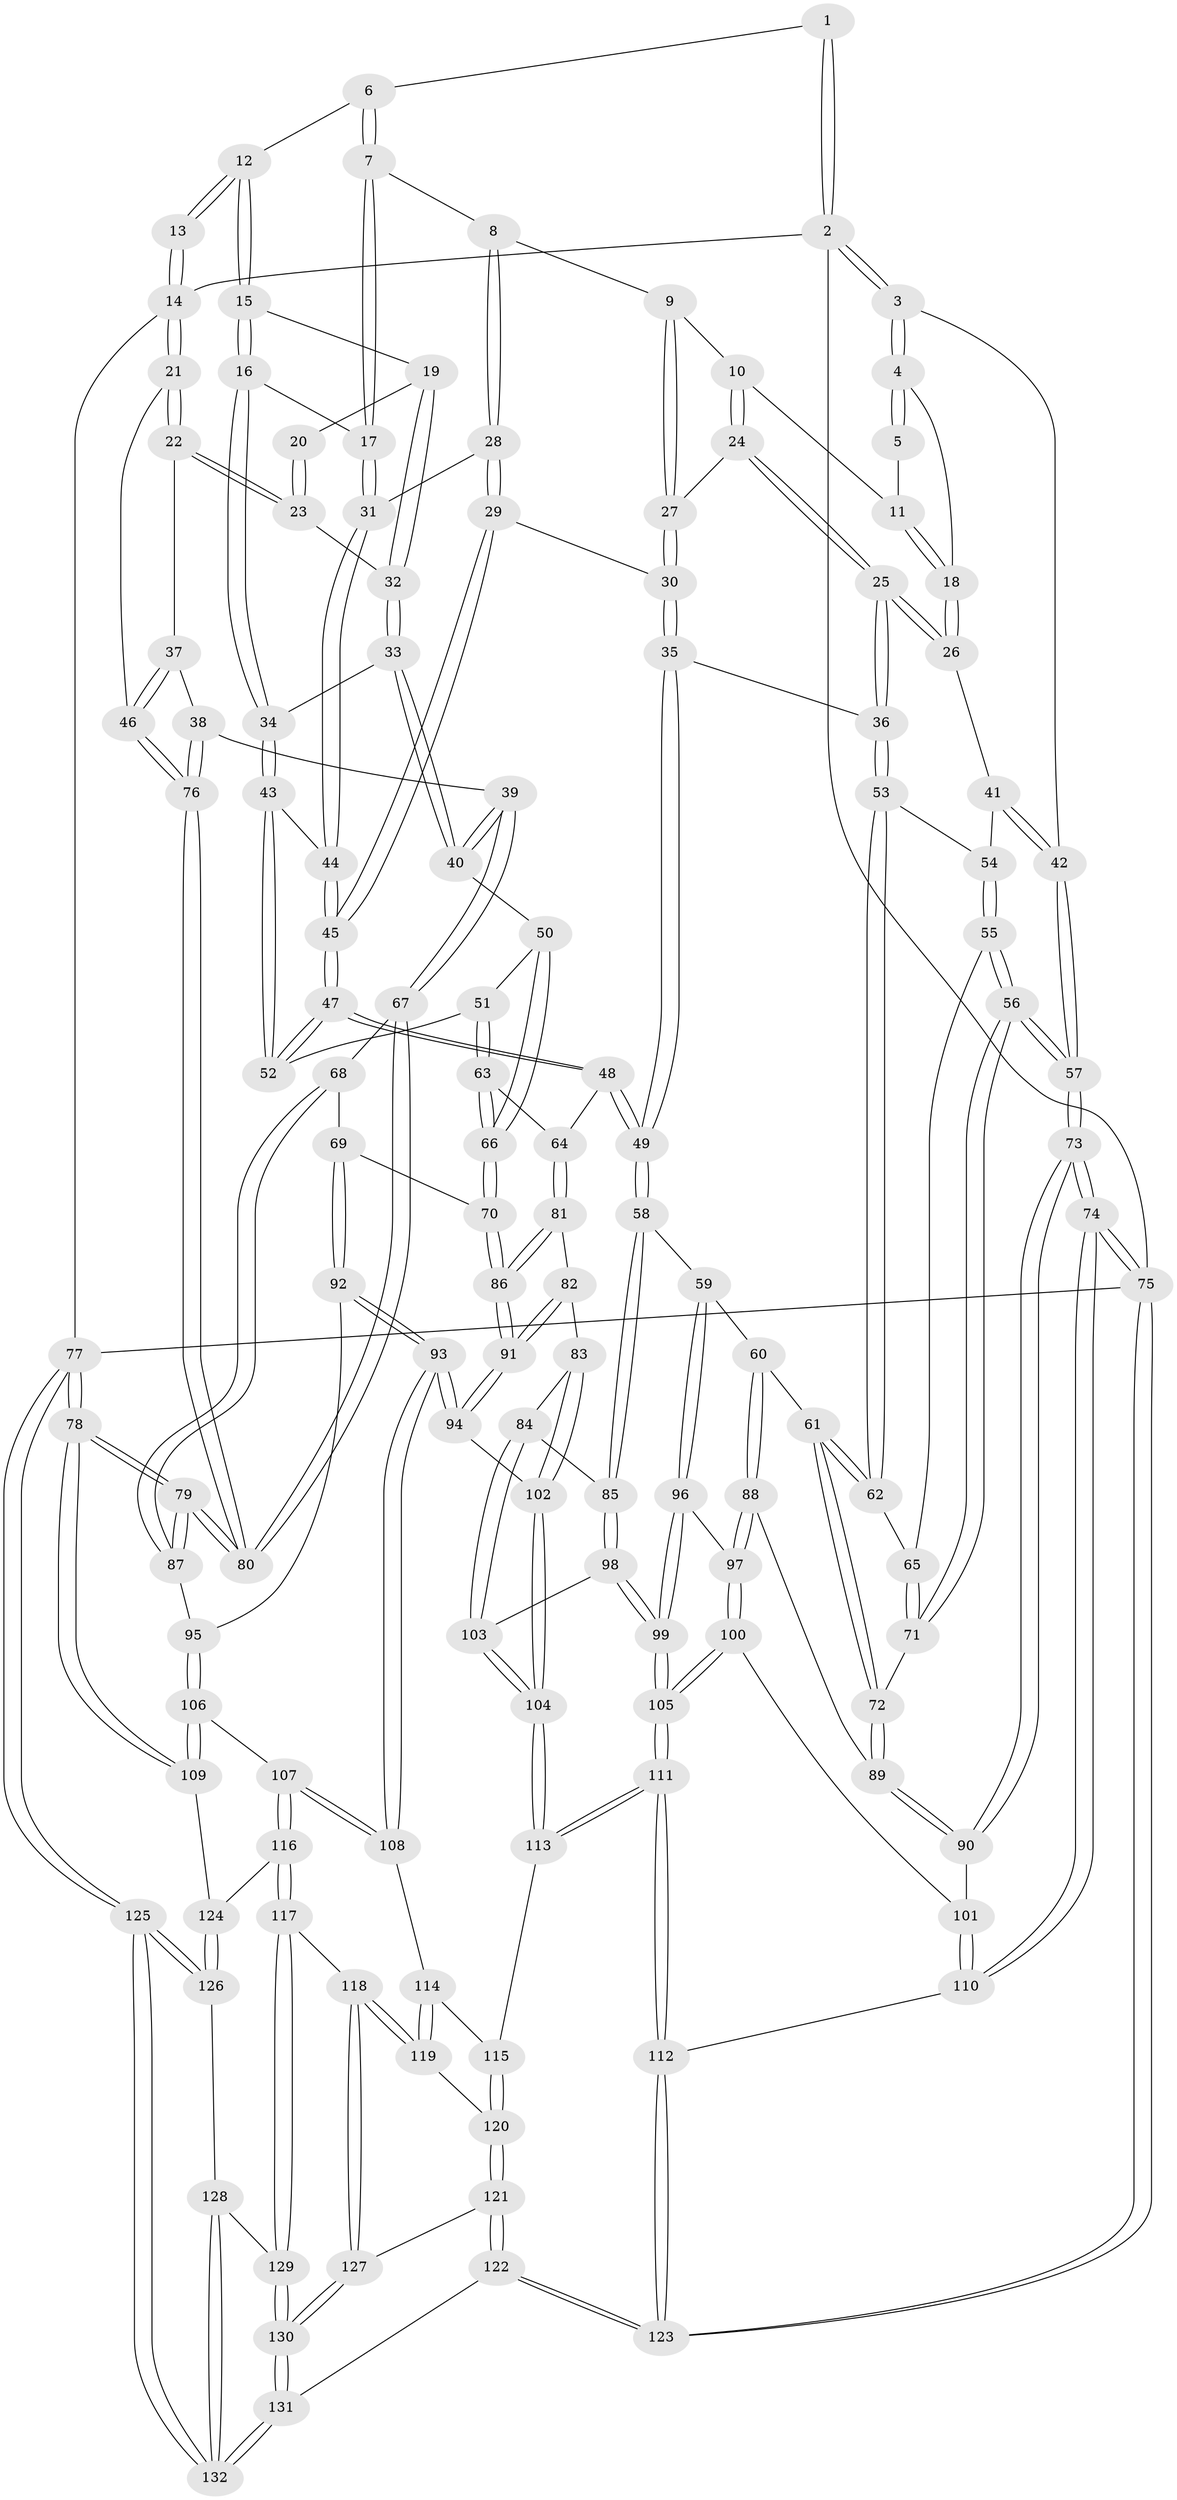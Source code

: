 // Generated by graph-tools (version 1.1) at 2025/27/03/09/25 03:27:13]
// undirected, 132 vertices, 327 edges
graph export_dot {
graph [start="1"]
  node [color=gray90,style=filled];
  1 [pos="+0.3007465573936099+0"];
  2 [pos="+0+0"];
  3 [pos="+0+0"];
  4 [pos="+0.19050181462963997+0.09125786669381285"];
  5 [pos="+0.28742195328619524+0"];
  6 [pos="+0.5300449402676127+0"];
  7 [pos="+0.5117084319200199+0"];
  8 [pos="+0.4565137132216097+0.10678428372647399"];
  9 [pos="+0.4247676005415144+0.1169250835843824"];
  10 [pos="+0.3531436709337684+0.12242151263462203"];
  11 [pos="+0.29865737962705063+0.035053398776154335"];
  12 [pos="+0.6593402281089661+0"];
  13 [pos="+1+0"];
  14 [pos="+1+0"];
  15 [pos="+0.722089798288701+0.13483828758370728"];
  16 [pos="+0.6634293294788784+0.17737148101678638"];
  17 [pos="+0.6284767960734646+0.18965385380845604"];
  18 [pos="+0.22023182787502252+0.1669403468948906"];
  19 [pos="+0.7259316725414574+0.13608860508588977"];
  20 [pos="+0.8720066017976126+0.03383753492073698"];
  21 [pos="+1+0"];
  22 [pos="+0.8587413653683268+0.18530253995188045"];
  23 [pos="+0.8418095740958177+0.17438101567213024"];
  24 [pos="+0.3196620795070724+0.17001669971695324"];
  25 [pos="+0.23905599677702438+0.2222506259814267"];
  26 [pos="+0.2194094543210972+0.20292563953786796"];
  27 [pos="+0.38802676085636856+0.20792505169882491"];
  28 [pos="+0.48623961508187147+0.1981527722328924"];
  29 [pos="+0.4719380330949441+0.22894345140737185"];
  30 [pos="+0.4081362315208661+0.24708916536765793"];
  31 [pos="+0.6204655866094028+0.20036181027245856"];
  32 [pos="+0.7837775852240487+0.1725432332012258"];
  33 [pos="+0.7675890524803235+0.2744062982856383"];
  34 [pos="+0.7331212056119667+0.27636768619993546"];
  35 [pos="+0.3421795034467535+0.3217135973505181"];
  36 [pos="+0.24475985245352672+0.24464276201700294"];
  37 [pos="+0.881401380869634+0.23082708674063068"];
  38 [pos="+0.9043247412863774+0.358111147571493"];
  39 [pos="+0.9005337062773535+0.3609197656197688"];
  40 [pos="+0.8491922775749375+0.3555899750663414"];
  41 [pos="+0.013293568169983163+0.17851902869926042"];
  42 [pos="+0+0"];
  43 [pos="+0.6890403725034416+0.3128041435979692"];
  44 [pos="+0.6165366712862267+0.24399680559630682"];
  45 [pos="+0.5329406923432897+0.36423431506374604"];
  46 [pos="+1+0"];
  47 [pos="+0.5282548077404846+0.39947496381537473"];
  48 [pos="+0.5250815535961737+0.40824777247665384"];
  49 [pos="+0.38473548539656155+0.4420787357059447"];
  50 [pos="+0.7693113790096282+0.3857900406271199"];
  51 [pos="+0.7236676374913286+0.37865614894605504"];
  52 [pos="+0.6889049782784795+0.32838335462851836"];
  53 [pos="+0.15546587143580382+0.36351605685909194"];
  54 [pos="+0.09080496686262432+0.3306875304180293"];
  55 [pos="+0.004572046197332986+0.3961895394895881"];
  56 [pos="+0+0.43303987946536454"];
  57 [pos="+0+0.4330372835046109"];
  58 [pos="+0.3507381312491961+0.4890551407872153"];
  59 [pos="+0.35036553287252215+0.48922226535859514"];
  60 [pos="+0.27251353659146565+0.4930858341287306"];
  61 [pos="+0.23688680222924713+0.4833399590193629"];
  62 [pos="+0.15703599078275837+0.3715646343312329"];
  63 [pos="+0.6699158599584087+0.42406099295472055"];
  64 [pos="+0.5597291877190292+0.43922390483766144"];
  65 [pos="+0.08195605435923596+0.4353293984166081"];
  66 [pos="+0.741500799856431+0.5087985361537025"];
  67 [pos="+0.8866707389987855+0.4775224493071647"];
  68 [pos="+0.8530772045346371+0.5243725328368186"];
  69 [pos="+0.8297759004212605+0.54199519146833"];
  70 [pos="+0.7425189149279453+0.5144603976316676"];
  71 [pos="+0.07986770986071051+0.5066578469014065"];
  72 [pos="+0.10984243202711641+0.5409198471592378"];
  73 [pos="+0+0.6903135492810406"];
  74 [pos="+0+0.8638894936589135"];
  75 [pos="+0+1"];
  76 [pos="+1+0.3133460183246818"];
  77 [pos="+1+1"];
  78 [pos="+1+0.8807064987919033"];
  79 [pos="+1+0.6746711387123325"];
  80 [pos="+1+0.6733865785335834"];
  81 [pos="+0.5856153281258365+0.500506972761153"];
  82 [pos="+0.5382726426974763+0.5837573435398717"];
  83 [pos="+0.5180046820512008+0.6161567153324196"];
  84 [pos="+0.47132041136911573+0.614049060070063"];
  85 [pos="+0.41780033185780135+0.5727471660594703"];
  86 [pos="+0.6658032430522793+0.5622970367266085"];
  87 [pos="+1+0.6542072069399629"];
  88 [pos="+0.2142659767827619+0.6238050305976314"];
  89 [pos="+0.09578844146851281+0.5830330267504089"];
  90 [pos="+0.07501816455873832+0.6171809568649793"];
  91 [pos="+0.6676359061296476+0.6208874488234384"];
  92 [pos="+0.8219409443127683+0.6334581420988757"];
  93 [pos="+0.6844340927878845+0.70146499960448"];
  94 [pos="+0.6715499596889017+0.6921760560898621"];
  95 [pos="+0.8742496271545421+0.6745281309173347"];
  96 [pos="+0.3088287055252454+0.6777771348385409"];
  97 [pos="+0.21538069507475704+0.6591251817011435"];
  98 [pos="+0.37999407176509103+0.7218703215323673"];
  99 [pos="+0.3316030256144712+0.7338612484673339"];
  100 [pos="+0.1687807457245497+0.7032528763421106"];
  101 [pos="+0.14280121523509537+0.7042741644440713"];
  102 [pos="+0.5965015292173896+0.6977149003913168"];
  103 [pos="+0.44491716001162324+0.7260754658384683"];
  104 [pos="+0.504724930853005+0.7776384340628334"];
  105 [pos="+0.29099643740083053+0.8187622050616485"];
  106 [pos="+0.8562482461026546+0.8051768139004599"];
  107 [pos="+0.7727832343223814+0.8023906866157196"];
  108 [pos="+0.6912746916228553+0.719972888183333"];
  109 [pos="+0.883720483697644+0.825871136191269"];
  110 [pos="+0.09062396420970978+0.7947340066157191"];
  111 [pos="+0.2866280128528056+0.939470128124955"];
  112 [pos="+0.2840376028361071+0.9469946352216794"];
  113 [pos="+0.5040074360502482+0.789406948134287"];
  114 [pos="+0.6445437862912787+0.8168342156435974"];
  115 [pos="+0.5243678852573739+0.8201931830272614"];
  116 [pos="+0.7316006748046372+0.9023014311325547"];
  117 [pos="+0.7311066619233967+0.9033188757735531"];
  118 [pos="+0.6542001721162934+0.9007774450282524"];
  119 [pos="+0.643591065909995+0.8876031416891302"];
  120 [pos="+0.5411647053509155+0.8723526074508476"];
  121 [pos="+0.5212846941686855+0.9267595960771949"];
  122 [pos="+0.3585387000713157+1"];
  123 [pos="+0.28522157611347915+1"];
  124 [pos="+0.8599347282551854+0.88688169648774"];
  125 [pos="+1+1"];
  126 [pos="+0.8457966812324867+0.9349027028309571"];
  127 [pos="+0.6349887379064385+0.9448611769464358"];
  128 [pos="+0.7596132879719222+0.951043761438281"];
  129 [pos="+0.7483387036160339+0.9355880321291999"];
  130 [pos="+0.6281413415830217+1"];
  131 [pos="+0.5822359069990843+1"];
  132 [pos="+0.7512661393915651+1"];
  1 -- 2;
  1 -- 2;
  1 -- 6;
  2 -- 3;
  2 -- 3;
  2 -- 14;
  2 -- 75;
  3 -- 4;
  3 -- 4;
  3 -- 42;
  4 -- 5;
  4 -- 5;
  4 -- 18;
  5 -- 11;
  6 -- 7;
  6 -- 7;
  6 -- 12;
  7 -- 8;
  7 -- 17;
  7 -- 17;
  8 -- 9;
  8 -- 28;
  8 -- 28;
  9 -- 10;
  9 -- 27;
  9 -- 27;
  10 -- 11;
  10 -- 24;
  10 -- 24;
  11 -- 18;
  11 -- 18;
  12 -- 13;
  12 -- 13;
  12 -- 15;
  12 -- 15;
  13 -- 14;
  13 -- 14;
  14 -- 21;
  14 -- 21;
  14 -- 77;
  15 -- 16;
  15 -- 16;
  15 -- 19;
  16 -- 17;
  16 -- 34;
  16 -- 34;
  17 -- 31;
  17 -- 31;
  18 -- 26;
  18 -- 26;
  19 -- 20;
  19 -- 32;
  19 -- 32;
  20 -- 23;
  20 -- 23;
  21 -- 22;
  21 -- 22;
  21 -- 46;
  22 -- 23;
  22 -- 23;
  22 -- 37;
  23 -- 32;
  24 -- 25;
  24 -- 25;
  24 -- 27;
  25 -- 26;
  25 -- 26;
  25 -- 36;
  25 -- 36;
  26 -- 41;
  27 -- 30;
  27 -- 30;
  28 -- 29;
  28 -- 29;
  28 -- 31;
  29 -- 30;
  29 -- 45;
  29 -- 45;
  30 -- 35;
  30 -- 35;
  31 -- 44;
  31 -- 44;
  32 -- 33;
  32 -- 33;
  33 -- 34;
  33 -- 40;
  33 -- 40;
  34 -- 43;
  34 -- 43;
  35 -- 36;
  35 -- 49;
  35 -- 49;
  36 -- 53;
  36 -- 53;
  37 -- 38;
  37 -- 46;
  37 -- 46;
  38 -- 39;
  38 -- 76;
  38 -- 76;
  39 -- 40;
  39 -- 40;
  39 -- 67;
  39 -- 67;
  40 -- 50;
  41 -- 42;
  41 -- 42;
  41 -- 54;
  42 -- 57;
  42 -- 57;
  43 -- 44;
  43 -- 52;
  43 -- 52;
  44 -- 45;
  44 -- 45;
  45 -- 47;
  45 -- 47;
  46 -- 76;
  46 -- 76;
  47 -- 48;
  47 -- 48;
  47 -- 52;
  47 -- 52;
  48 -- 49;
  48 -- 49;
  48 -- 64;
  49 -- 58;
  49 -- 58;
  50 -- 51;
  50 -- 66;
  50 -- 66;
  51 -- 52;
  51 -- 63;
  51 -- 63;
  53 -- 54;
  53 -- 62;
  53 -- 62;
  54 -- 55;
  54 -- 55;
  55 -- 56;
  55 -- 56;
  55 -- 65;
  56 -- 57;
  56 -- 57;
  56 -- 71;
  56 -- 71;
  57 -- 73;
  57 -- 73;
  58 -- 59;
  58 -- 85;
  58 -- 85;
  59 -- 60;
  59 -- 96;
  59 -- 96;
  60 -- 61;
  60 -- 88;
  60 -- 88;
  61 -- 62;
  61 -- 62;
  61 -- 72;
  61 -- 72;
  62 -- 65;
  63 -- 64;
  63 -- 66;
  63 -- 66;
  64 -- 81;
  64 -- 81;
  65 -- 71;
  65 -- 71;
  66 -- 70;
  66 -- 70;
  67 -- 68;
  67 -- 80;
  67 -- 80;
  68 -- 69;
  68 -- 87;
  68 -- 87;
  69 -- 70;
  69 -- 92;
  69 -- 92;
  70 -- 86;
  70 -- 86;
  71 -- 72;
  72 -- 89;
  72 -- 89;
  73 -- 74;
  73 -- 74;
  73 -- 90;
  73 -- 90;
  74 -- 75;
  74 -- 75;
  74 -- 110;
  74 -- 110;
  75 -- 123;
  75 -- 123;
  75 -- 77;
  76 -- 80;
  76 -- 80;
  77 -- 78;
  77 -- 78;
  77 -- 125;
  77 -- 125;
  78 -- 79;
  78 -- 79;
  78 -- 109;
  78 -- 109;
  79 -- 80;
  79 -- 80;
  79 -- 87;
  79 -- 87;
  81 -- 82;
  81 -- 86;
  81 -- 86;
  82 -- 83;
  82 -- 91;
  82 -- 91;
  83 -- 84;
  83 -- 102;
  83 -- 102;
  84 -- 85;
  84 -- 103;
  84 -- 103;
  85 -- 98;
  85 -- 98;
  86 -- 91;
  86 -- 91;
  87 -- 95;
  88 -- 89;
  88 -- 97;
  88 -- 97;
  89 -- 90;
  89 -- 90;
  90 -- 101;
  91 -- 94;
  91 -- 94;
  92 -- 93;
  92 -- 93;
  92 -- 95;
  93 -- 94;
  93 -- 94;
  93 -- 108;
  93 -- 108;
  94 -- 102;
  95 -- 106;
  95 -- 106;
  96 -- 97;
  96 -- 99;
  96 -- 99;
  97 -- 100;
  97 -- 100;
  98 -- 99;
  98 -- 99;
  98 -- 103;
  99 -- 105;
  99 -- 105;
  100 -- 101;
  100 -- 105;
  100 -- 105;
  101 -- 110;
  101 -- 110;
  102 -- 104;
  102 -- 104;
  103 -- 104;
  103 -- 104;
  104 -- 113;
  104 -- 113;
  105 -- 111;
  105 -- 111;
  106 -- 107;
  106 -- 109;
  106 -- 109;
  107 -- 108;
  107 -- 108;
  107 -- 116;
  107 -- 116;
  108 -- 114;
  109 -- 124;
  110 -- 112;
  111 -- 112;
  111 -- 112;
  111 -- 113;
  111 -- 113;
  112 -- 123;
  112 -- 123;
  113 -- 115;
  114 -- 115;
  114 -- 119;
  114 -- 119;
  115 -- 120;
  115 -- 120;
  116 -- 117;
  116 -- 117;
  116 -- 124;
  117 -- 118;
  117 -- 129;
  117 -- 129;
  118 -- 119;
  118 -- 119;
  118 -- 127;
  118 -- 127;
  119 -- 120;
  120 -- 121;
  120 -- 121;
  121 -- 122;
  121 -- 122;
  121 -- 127;
  122 -- 123;
  122 -- 123;
  122 -- 131;
  124 -- 126;
  124 -- 126;
  125 -- 126;
  125 -- 126;
  125 -- 132;
  125 -- 132;
  126 -- 128;
  127 -- 130;
  127 -- 130;
  128 -- 129;
  128 -- 132;
  128 -- 132;
  129 -- 130;
  129 -- 130;
  130 -- 131;
  130 -- 131;
  131 -- 132;
  131 -- 132;
}
